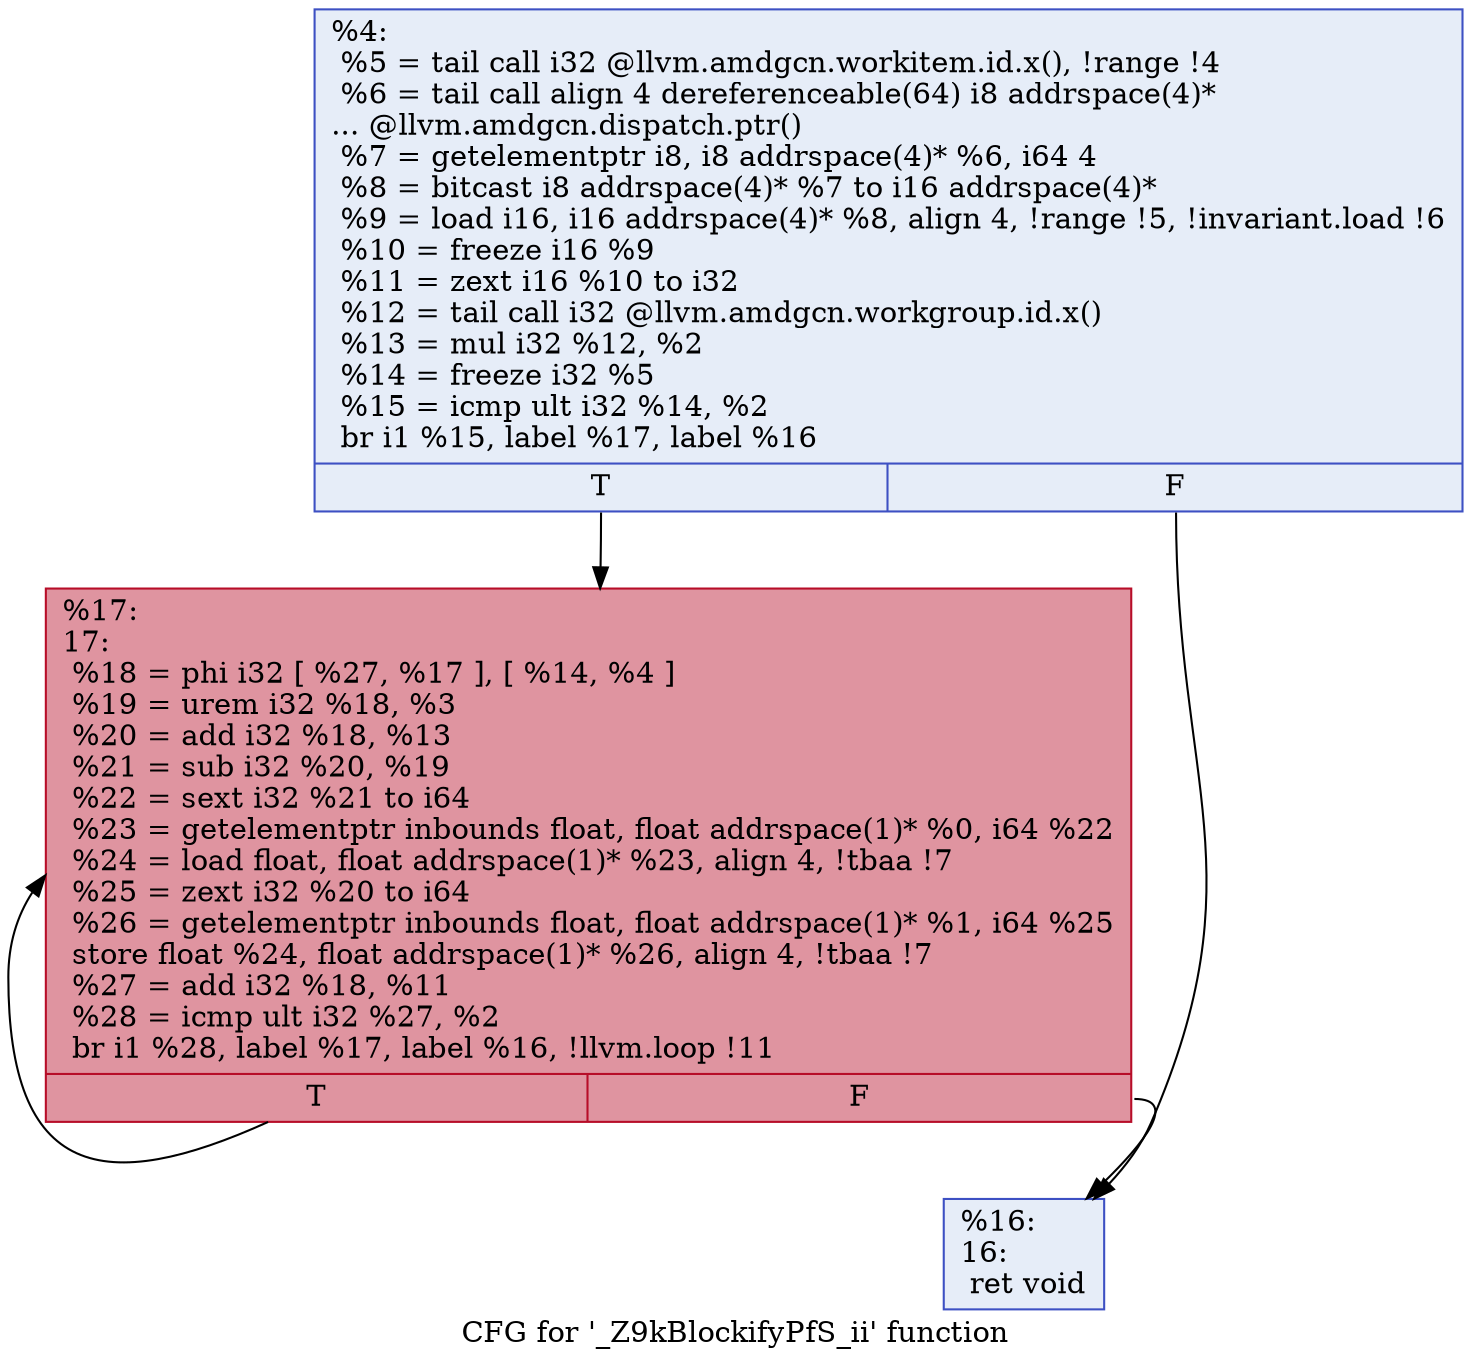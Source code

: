 digraph "CFG for '_Z9kBlockifyPfS_ii' function" {
	label="CFG for '_Z9kBlockifyPfS_ii' function";

	Node0x4c8f140 [shape=record,color="#3d50c3ff", style=filled, fillcolor="#c7d7f070",label="{%4:\l  %5 = tail call i32 @llvm.amdgcn.workitem.id.x(), !range !4\l  %6 = tail call align 4 dereferenceable(64) i8 addrspace(4)*\l... @llvm.amdgcn.dispatch.ptr()\l  %7 = getelementptr i8, i8 addrspace(4)* %6, i64 4\l  %8 = bitcast i8 addrspace(4)* %7 to i16 addrspace(4)*\l  %9 = load i16, i16 addrspace(4)* %8, align 4, !range !5, !invariant.load !6\l  %10 = freeze i16 %9\l  %11 = zext i16 %10 to i32\l  %12 = tail call i32 @llvm.amdgcn.workgroup.id.x()\l  %13 = mul i32 %12, %2\l  %14 = freeze i32 %5\l  %15 = icmp ult i32 %14, %2\l  br i1 %15, label %17, label %16\l|{<s0>T|<s1>F}}"];
	Node0x4c8f140:s0 -> Node0x4c91060;
	Node0x4c8f140:s1 -> Node0x4c910f0;
	Node0x4c910f0 [shape=record,color="#3d50c3ff", style=filled, fillcolor="#c7d7f070",label="{%16:\l16:                                               \l  ret void\l}"];
	Node0x4c91060 [shape=record,color="#b70d28ff", style=filled, fillcolor="#b70d2870",label="{%17:\l17:                                               \l  %18 = phi i32 [ %27, %17 ], [ %14, %4 ]\l  %19 = urem i32 %18, %3\l  %20 = add i32 %18, %13\l  %21 = sub i32 %20, %19\l  %22 = sext i32 %21 to i64\l  %23 = getelementptr inbounds float, float addrspace(1)* %0, i64 %22\l  %24 = load float, float addrspace(1)* %23, align 4, !tbaa !7\l  %25 = zext i32 %20 to i64\l  %26 = getelementptr inbounds float, float addrspace(1)* %1, i64 %25\l  store float %24, float addrspace(1)* %26, align 4, !tbaa !7\l  %27 = add i32 %18, %11\l  %28 = icmp ult i32 %27, %2\l  br i1 %28, label %17, label %16, !llvm.loop !11\l|{<s0>T|<s1>F}}"];
	Node0x4c91060:s0 -> Node0x4c91060;
	Node0x4c91060:s1 -> Node0x4c910f0;
}

